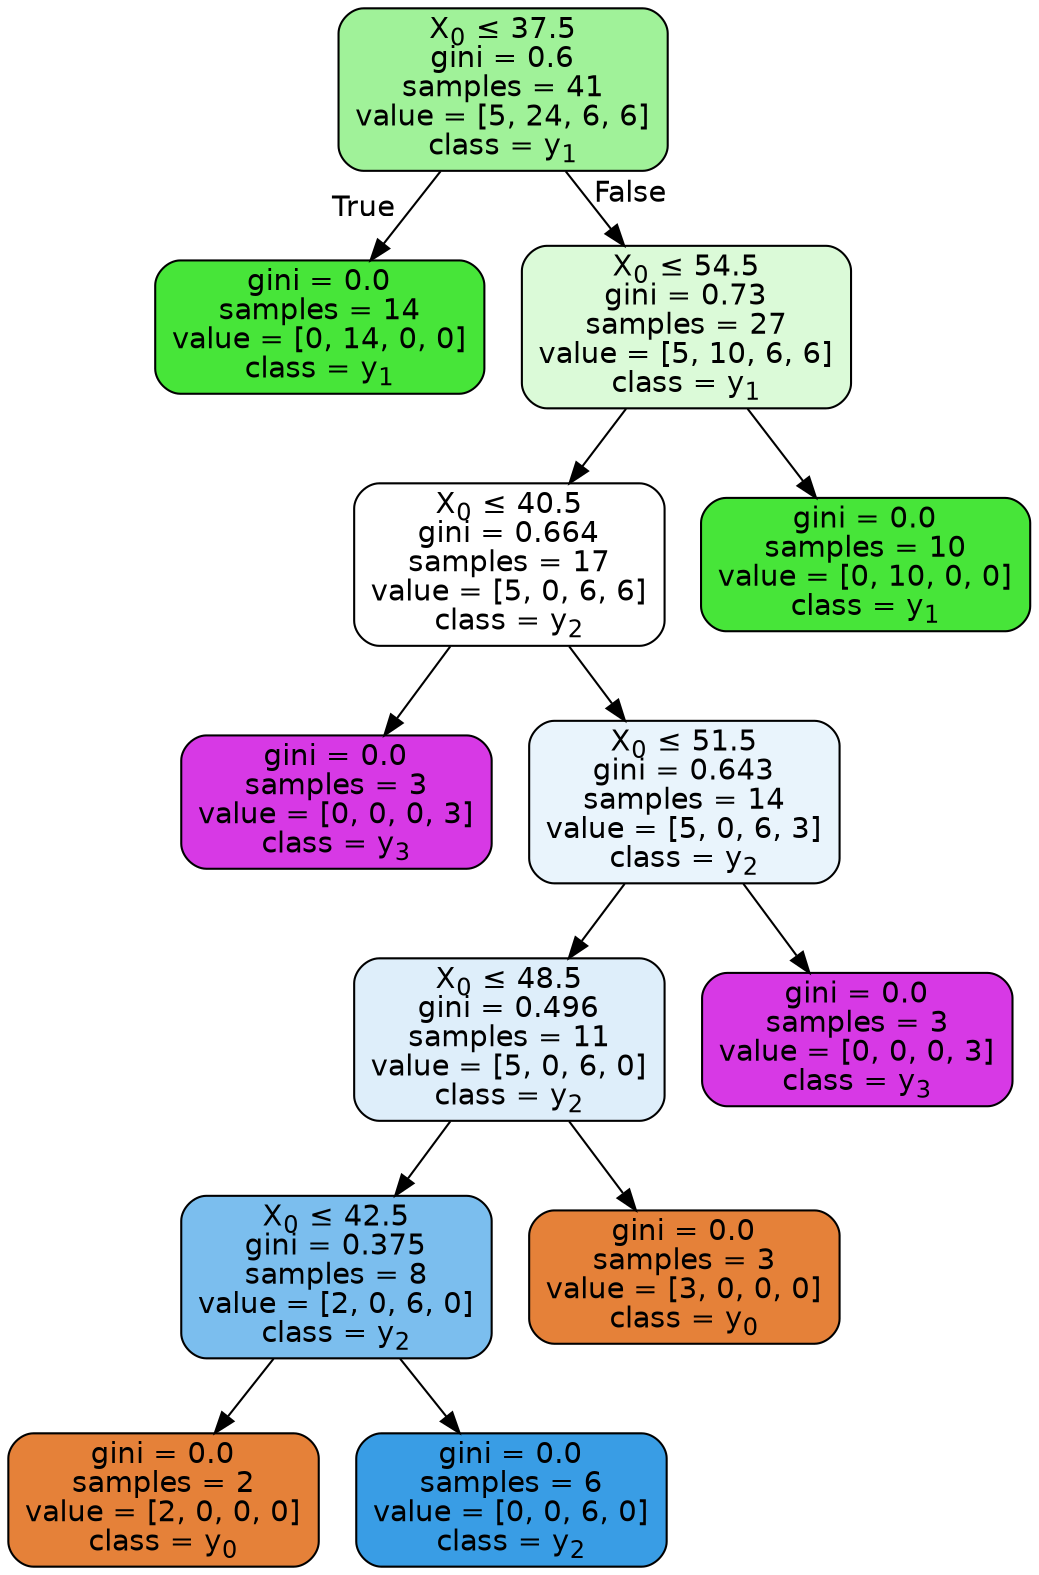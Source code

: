 digraph Tree {
node [shape=box, style="filled, rounded", color="black", fontname=helvetica] ;
edge [fontname=helvetica] ;
0 [label=<X<SUB>0</SUB> &le; 37.5<br/>gini = 0.6<br/>samples = 41<br/>value = [5, 24, 6, 6]<br/>class = y<SUB>1</SUB>>, fillcolor="#47e53983"] ;
1 [label=<gini = 0.0<br/>samples = 14<br/>value = [0, 14, 0, 0]<br/>class = y<SUB>1</SUB>>, fillcolor="#47e539ff"] ;
0 -> 1 [labeldistance=2.5, labelangle=45, headlabel="True"] ;
2 [label=<X<SUB>0</SUB> &le; 54.5<br/>gini = 0.73<br/>samples = 27<br/>value = [5, 10, 6, 6]<br/>class = y<SUB>1</SUB>>, fillcolor="#47e53931"] ;
0 -> 2 [labeldistance=2.5, labelangle=-45, headlabel="False"] ;
3 [label=<X<SUB>0</SUB> &le; 40.5<br/>gini = 0.664<br/>samples = 17<br/>value = [5, 0, 6, 6]<br/>class = y<SUB>2</SUB>>, fillcolor="#399de500"] ;
2 -> 3 ;
4 [label=<gini = 0.0<br/>samples = 3<br/>value = [0, 0, 0, 3]<br/>class = y<SUB>3</SUB>>, fillcolor="#d739e5ff"] ;
3 -> 4 ;
5 [label=<X<SUB>0</SUB> &le; 51.5<br/>gini = 0.643<br/>samples = 14<br/>value = [5, 0, 6, 3]<br/>class = y<SUB>2</SUB>>, fillcolor="#399de51c"] ;
3 -> 5 ;
6 [label=<X<SUB>0</SUB> &le; 48.5<br/>gini = 0.496<br/>samples = 11<br/>value = [5, 0, 6, 0]<br/>class = y<SUB>2</SUB>>, fillcolor="#399de52a"] ;
5 -> 6 ;
7 [label=<X<SUB>0</SUB> &le; 42.5<br/>gini = 0.375<br/>samples = 8<br/>value = [2, 0, 6, 0]<br/>class = y<SUB>2</SUB>>, fillcolor="#399de5aa"] ;
6 -> 7 ;
8 [label=<gini = 0.0<br/>samples = 2<br/>value = [2, 0, 0, 0]<br/>class = y<SUB>0</SUB>>, fillcolor="#e58139ff"] ;
7 -> 8 ;
9 [label=<gini = 0.0<br/>samples = 6<br/>value = [0, 0, 6, 0]<br/>class = y<SUB>2</SUB>>, fillcolor="#399de5ff"] ;
7 -> 9 ;
10 [label=<gini = 0.0<br/>samples = 3<br/>value = [3, 0, 0, 0]<br/>class = y<SUB>0</SUB>>, fillcolor="#e58139ff"] ;
6 -> 10 ;
11 [label=<gini = 0.0<br/>samples = 3<br/>value = [0, 0, 0, 3]<br/>class = y<SUB>3</SUB>>, fillcolor="#d739e5ff"] ;
5 -> 11 ;
12 [label=<gini = 0.0<br/>samples = 10<br/>value = [0, 10, 0, 0]<br/>class = y<SUB>1</SUB>>, fillcolor="#47e539ff"] ;
2 -> 12 ;
}